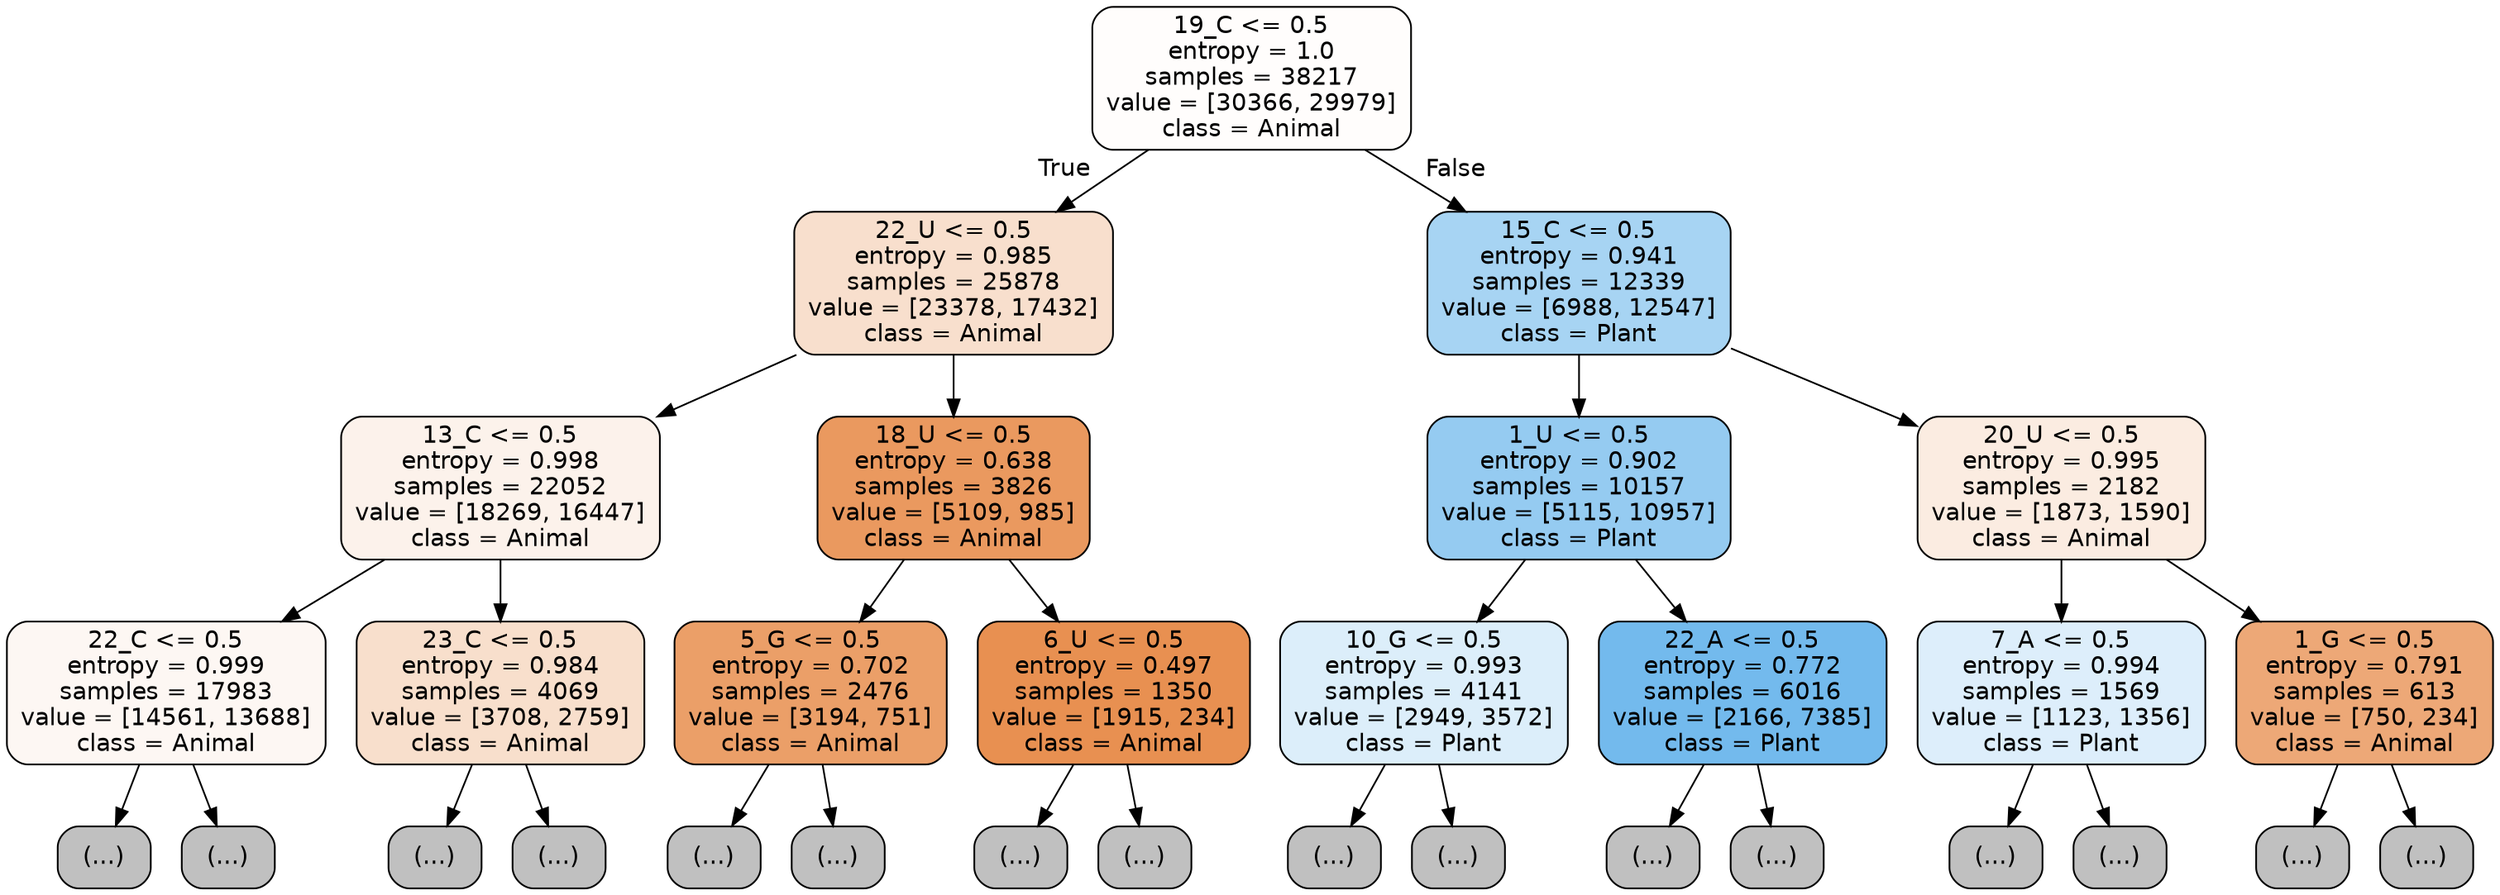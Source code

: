 digraph Tree {
node [shape=box, style="filled, rounded", color="black", fontname="helvetica"] ;
edge [fontname="helvetica"] ;
0 [label="19_C <= 0.5\nentropy = 1.0\nsamples = 38217\nvalue = [30366, 29979]\nclass = Animal", fillcolor="#fffdfc"] ;
1 [label="22_U <= 0.5\nentropy = 0.985\nsamples = 25878\nvalue = [23378, 17432]\nclass = Animal", fillcolor="#f8dfcd"] ;
0 -> 1 [labeldistance=2.5, labelangle=45, headlabel="True"] ;
2 [label="13_C <= 0.5\nentropy = 0.998\nsamples = 22052\nvalue = [18269, 16447]\nclass = Animal", fillcolor="#fcf2eb"] ;
1 -> 2 ;
3 [label="22_C <= 0.5\nentropy = 0.999\nsamples = 17983\nvalue = [14561, 13688]\nclass = Animal", fillcolor="#fdf7f3"] ;
2 -> 3 ;
4 [label="(...)", fillcolor="#C0C0C0"] ;
3 -> 4 ;
7687 [label="(...)", fillcolor="#C0C0C0"] ;
3 -> 7687 ;
8660 [label="23_C <= 0.5\nentropy = 0.984\nsamples = 4069\nvalue = [3708, 2759]\nclass = Animal", fillcolor="#f8dfcc"] ;
2 -> 8660 ;
8661 [label="(...)", fillcolor="#C0C0C0"] ;
8660 -> 8661 ;
10782 [label="(...)", fillcolor="#C0C0C0"] ;
8660 -> 10782 ;
10863 [label="18_U <= 0.5\nentropy = 0.638\nsamples = 3826\nvalue = [5109, 985]\nclass = Animal", fillcolor="#ea995f"] ;
1 -> 10863 ;
10864 [label="5_G <= 0.5\nentropy = 0.702\nsamples = 2476\nvalue = [3194, 751]\nclass = Animal", fillcolor="#eb9f68"] ;
10863 -> 10864 ;
10865 [label="(...)", fillcolor="#C0C0C0"] ;
10864 -> 10865 ;
11614 [label="(...)", fillcolor="#C0C0C0"] ;
10864 -> 11614 ;
11891 [label="6_U <= 0.5\nentropy = 0.497\nsamples = 1350\nvalue = [1915, 234]\nclass = Animal", fillcolor="#e89051"] ;
10863 -> 11891 ;
11892 [label="(...)", fillcolor="#C0C0C0"] ;
11891 -> 11892 ;
12189 [label="(...)", fillcolor="#C0C0C0"] ;
11891 -> 12189 ;
12310 [label="15_C <= 0.5\nentropy = 0.941\nsamples = 12339\nvalue = [6988, 12547]\nclass = Plant", fillcolor="#a7d4f3"] ;
0 -> 12310 [labeldistance=2.5, labelangle=-45, headlabel="False"] ;
12311 [label="1_U <= 0.5\nentropy = 0.902\nsamples = 10157\nvalue = [5115, 10957]\nclass = Plant", fillcolor="#95cbf1"] ;
12310 -> 12311 ;
12312 [label="10_G <= 0.5\nentropy = 0.993\nsamples = 4141\nvalue = [2949, 3572]\nclass = Plant", fillcolor="#dceefa"] ;
12311 -> 12312 ;
12313 [label="(...)", fillcolor="#C0C0C0"] ;
12312 -> 12313 ;
13644 [label="(...)", fillcolor="#C0C0C0"] ;
12312 -> 13644 ;
14135 [label="22_A <= 0.5\nentropy = 0.772\nsamples = 6016\nvalue = [2166, 7385]\nclass = Plant", fillcolor="#73baed"] ;
12311 -> 14135 ;
14136 [label="(...)", fillcolor="#C0C0C0"] ;
14135 -> 14136 ;
15389 [label="(...)", fillcolor="#C0C0C0"] ;
14135 -> 15389 ;
15576 [label="20_U <= 0.5\nentropy = 0.995\nsamples = 2182\nvalue = [1873, 1590]\nclass = Animal", fillcolor="#fbece1"] ;
12310 -> 15576 ;
15577 [label="7_A <= 0.5\nentropy = 0.994\nsamples = 1569\nvalue = [1123, 1356]\nclass = Plant", fillcolor="#ddeefb"] ;
15576 -> 15577 ;
15578 [label="(...)", fillcolor="#C0C0C0"] ;
15577 -> 15578 ;
16063 [label="(...)", fillcolor="#C0C0C0"] ;
15577 -> 16063 ;
16246 [label="1_G <= 0.5\nentropy = 0.791\nsamples = 613\nvalue = [750, 234]\nclass = Animal", fillcolor="#eda877"] ;
15576 -> 16246 ;
16247 [label="(...)", fillcolor="#C0C0C0"] ;
16246 -> 16247 ;
16462 [label="(...)", fillcolor="#C0C0C0"] ;
16246 -> 16462 ;
}